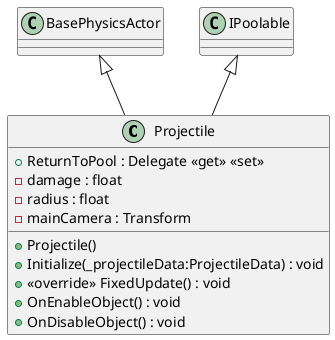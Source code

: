 @startuml
class Projectile {
    + ReturnToPool : Delegate <<get>> <<set>>
    - damage : float
    - radius : float
    - mainCamera : Transform
    + Projectile()
    + Initialize(_projectileData:ProjectileData) : void
    + <<override>> FixedUpdate() : void
    + OnEnableObject() : void
    + OnDisableObject() : void
}
BasePhysicsActor <|-- Projectile
IPoolable <|-- Projectile
@enduml

